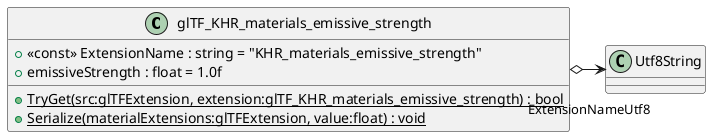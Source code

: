 @startuml
class glTF_KHR_materials_emissive_strength {
    + <<const>> ExtensionName : string = "KHR_materials_emissive_strength"
    + emissiveStrength : float = 1.0f
    + {static} TryGet(src:glTFExtension, extension:glTF_KHR_materials_emissive_strength) : bool
    + {static} Serialize(materialExtensions:glTFExtension, value:float) : void
}
glTF_KHR_materials_emissive_strength o-> "ExtensionNameUtf8" Utf8String
@enduml
